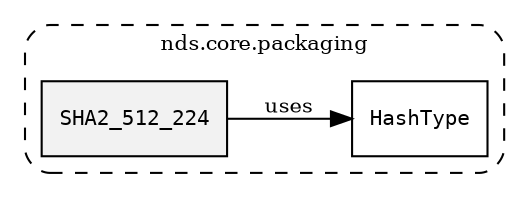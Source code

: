 /**
 * This dot file creates symbol collaboration diagram for SHA2_512_224.
 */
digraph ZSERIO
{
    node [shape=box, fontsize=10];
    rankdir="LR";
    fontsize=10;
    tooltip="SHA2_512_224 collaboration diagram";

    subgraph "cluster_nds.core.packaging"
    {
        style="dashed, rounded";
        label="nds.core.packaging";
        tooltip="Package nds.core.packaging";
        href="../../../content/packages/nds.core.packaging.html#Package-nds-core-packaging";
        target="_parent";

        "SHA2_512_224" [style="filled", fillcolor="#0000000D", target="_parent", label=<<font face="monospace"><table align="center" border="0" cellspacing="0" cellpadding="0"><tr><td href="../../../content/packages/nds.core.packaging.html#Constant-SHA2_512_224" title="Constant defined in nds.core.packaging">SHA2_512_224</td></tr></table></font>>];
        "HashType" [target="_parent", label=<<font face="monospace"><table align="center" border="0" cellspacing="0" cellpadding="0"><tr><td href="../../../content/packages/nds.core.packaging.html#Subtype-HashType" title="Subtype defined in nds.core.packaging">HashType</td></tr></table></font>>];
    }

    "SHA2_512_224" -> "HashType" [label="uses", fontsize=10];
}
